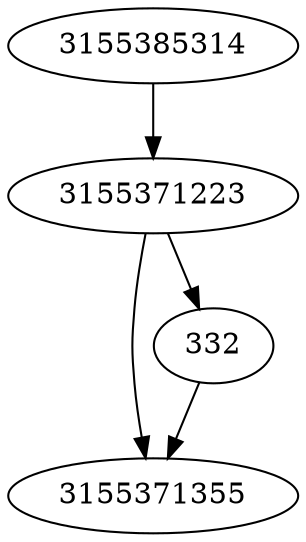 strict digraph  {
3155385314;
3155371355;
332;
3155371223;
3155385314 -> 3155371223;
332 -> 3155371355;
3155371223 -> 332;
3155371223 -> 3155371355;
}
